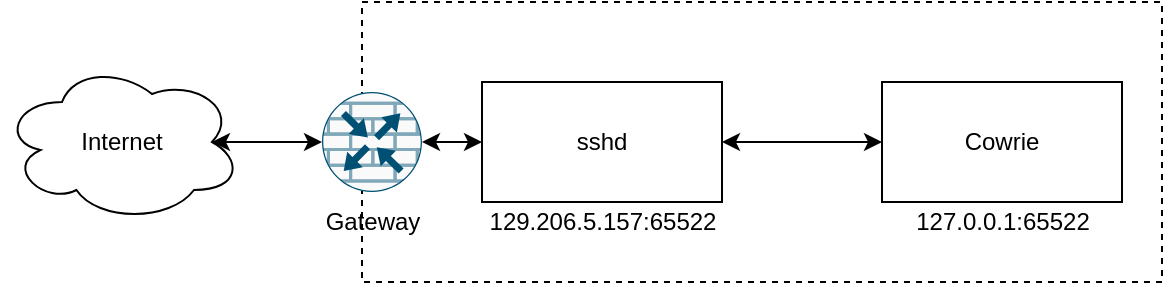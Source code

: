 <mxfile version="15.9.1" type="device"><diagram id="G5uVz4Tp0iAHzZpcF4eT" name="Page-1"><mxGraphModel dx="840" dy="774" grid="1" gridSize="10" guides="1" tooltips="1" connect="1" arrows="1" fold="1" page="1" pageScale="1" pageWidth="850" pageHeight="1100" math="0" shadow="0"><root><mxCell id="0"/><mxCell id="1" parent="0"/><mxCell id="uk0uTDbjzEIa2yv6Xfxh-9" value="" style="rounded=0;whiteSpace=wrap;html=1;fillColor=none;dashed=1;" parent="1" vertex="1"><mxGeometry x="260" y="200" width="400" height="140" as="geometry"/></mxCell><mxCell id="uk0uTDbjzEIa2yv6Xfxh-8" style="edgeStyle=orthogonalEdgeStyle;rounded=0;orthogonalLoop=1;jettySize=auto;html=1;exitX=1;exitY=0.5;exitDx=0;exitDy=0;entryX=0;entryY=0.5;entryDx=0;entryDy=0;startArrow=classic;startFill=1;" parent="1" source="uk0uTDbjzEIa2yv6Xfxh-1" target="uk0uTDbjzEIa2yv6Xfxh-7" edge="1"><mxGeometry relative="1" as="geometry"/></mxCell><mxCell id="uk0uTDbjzEIa2yv6Xfxh-1" value="sshd" style="rounded=0;whiteSpace=wrap;html=1;" parent="1" vertex="1"><mxGeometry x="320" y="240" width="120" height="60" as="geometry"/></mxCell><mxCell id="uk0uTDbjzEIa2yv6Xfxh-5" style="edgeStyle=orthogonalEdgeStyle;rounded=0;orthogonalLoop=1;jettySize=auto;html=1;exitX=0.875;exitY=0.5;exitDx=0;exitDy=0;exitPerimeter=0;entryX=0;entryY=0.5;entryDx=0;entryDy=0;entryPerimeter=0;startArrow=classic;startFill=1;" parent="1" source="uk0uTDbjzEIa2yv6Xfxh-2" target="uk0uTDbjzEIa2yv6Xfxh-4" edge="1"><mxGeometry relative="1" as="geometry"/></mxCell><mxCell id="uk0uTDbjzEIa2yv6Xfxh-2" value="&lt;div&gt;Internet&lt;/div&gt;" style="ellipse;shape=cloud;whiteSpace=wrap;html=1;" parent="1" vertex="1"><mxGeometry x="80" y="230" width="120" height="80" as="geometry"/></mxCell><mxCell id="uk0uTDbjzEIa2yv6Xfxh-6" style="edgeStyle=orthogonalEdgeStyle;rounded=0;orthogonalLoop=1;jettySize=auto;html=1;exitX=1;exitY=0.5;exitDx=0;exitDy=0;exitPerimeter=0;entryX=0;entryY=0.5;entryDx=0;entryDy=0;startArrow=classic;startFill=1;" parent="1" source="uk0uTDbjzEIa2yv6Xfxh-4" target="uk0uTDbjzEIa2yv6Xfxh-1" edge="1"><mxGeometry relative="1" as="geometry"/></mxCell><mxCell id="uk0uTDbjzEIa2yv6Xfxh-4" value="" style="sketch=0;points=[[0.5,0,0],[1,0.5,0],[0.5,1,0],[0,0.5,0],[0.145,0.145,0],[0.856,0.145,0],[0.855,0.856,0],[0.145,0.855,0]];verticalLabelPosition=bottom;html=1;verticalAlign=top;aspect=fixed;align=center;pointerEvents=1;shape=mxgraph.cisco19.rect;prIcon=router_with_firewall;fillColor=#FAFAFA;strokeColor=#005073;" parent="1" vertex="1"><mxGeometry x="240" y="245" width="50" height="50" as="geometry"/></mxCell><mxCell id="uk0uTDbjzEIa2yv6Xfxh-7" value="&lt;div&gt;Cowrie&lt;/div&gt;" style="rounded=0;whiteSpace=wrap;html=1;" parent="1" vertex="1"><mxGeometry x="520" y="240" width="120" height="60" as="geometry"/></mxCell><mxCell id="uk0uTDbjzEIa2yv6Xfxh-10" value="Gateway" style="text;html=1;align=center;verticalAlign=middle;resizable=0;points=[];autosize=1;strokeColor=none;fillColor=none;" parent="1" vertex="1"><mxGeometry x="235" y="300" width="60" height="20" as="geometry"/></mxCell><mxCell id="0lu-h4hJ9xt6ToF74FaP-1" value="&lt;div&gt;127.0.0.1:65522&lt;/div&gt;" style="text;html=1;align=center;verticalAlign=middle;resizable=0;points=[];autosize=1;strokeColor=none;fillColor=none;" vertex="1" parent="1"><mxGeometry x="530" y="300" width="100" height="20" as="geometry"/></mxCell><mxCell id="0lu-h4hJ9xt6ToF74FaP-2" value="&lt;div&gt;129.206.5.157:65522&lt;/div&gt;" style="text;html=1;align=center;verticalAlign=middle;resizable=0;points=[];autosize=1;strokeColor=none;fillColor=none;" vertex="1" parent="1"><mxGeometry x="315" y="300" width="130" height="20" as="geometry"/></mxCell></root></mxGraphModel></diagram></mxfile>